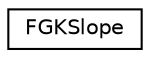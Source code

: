 digraph "Graphical Class Hierarchy"
{
 // LATEX_PDF_SIZE
  edge [fontname="Helvetica",fontsize="10",labelfontname="Helvetica",labelfontsize="10"];
  node [fontname="Helvetica",fontsize="10",shape=record];
  rankdir="LR";
  Node0 [label="FGKSlope",height=0.2,width=0.4,color="black", fillcolor="white", style="filled",URL="$structFGKSlope.html",tooltip=" "];
}
